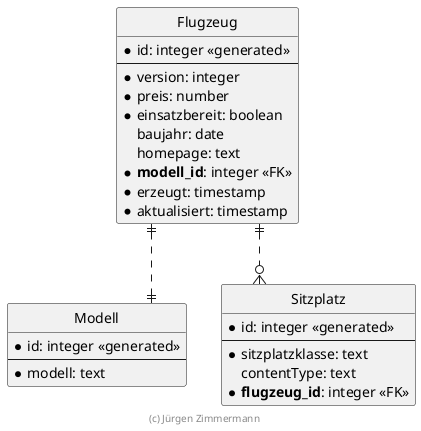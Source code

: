 ' Copyright (C) 2019 - present Juergen Zimmermann, Hochschule Karlsruhe
'
' This program is free software: you can redistribute it and/or modify
' it under the terms of the GNU General Public License as published by
' the Free Software Foundation, either version 3 of the License, or
' (at your option) any later version.
'
' This program is distributed in the hope that it will be useful,
' but WITHOUT ANY WARRANTY; without even the implied warranty of
' MERCHANTABILITY or FITNESS FOR A PARTICULAR PURPOSE.  See the
' GNU General Public License for more details.
'
' You should have received a copy of the GNU General Public License
' along with this program.  If not, see <https://www.gnu.org/licenses/>.

' Preview durch <Alt>d

@startuml ER Diagramm

' hide the spot
hide circle

' evtl. Prbleme mit Kraehenfuessen vermeiden
skinparam linetype ortho

entity "Flugzeug" {
  * id: integer <<generated>>
  --
  * version: integer
  * preis: number
  * einsatzbereit: boolean
    baujahr: date
    homepage: text
  * **modell_id**: integer <<FK>>
  * erzeugt: timestamp
  * aktualisiert: timestamp
}

entity "Modell" {
  * id: integer <<generated>>
  --
  * modell: text
}

entity "Sitzplatz" {
  * id: integer <<generated>>
  --
  * sitzplatzklasse: text
    contentType: text
  * **flugzeug_id**: integer <<FK>>
}

Flugzeug ||..|| Modell
Flugzeug ||..o{ Sitzplatz

footer (c) Jürgen Zimmermann

@enduml
